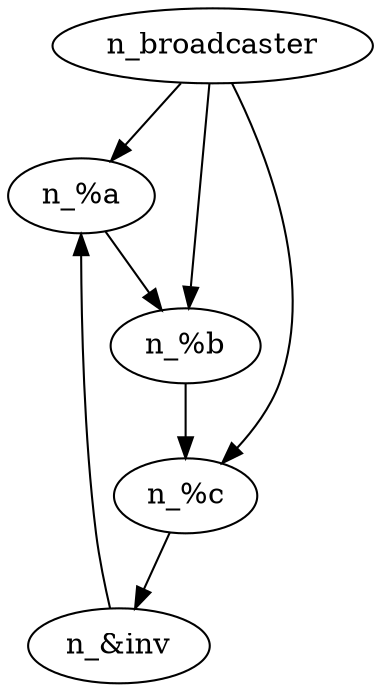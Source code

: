 digraph {
    "n_broadcaster" -> "n_%a"
    "n_broadcaster" -> "n_%b"
    "n_broadcaster" -> "n_%c"
    "n_%a" -> "n_%b"
    "n_%b" -> "n_%c"
    "n_%c" -> "n_&inv"
    "n_&inv" -> "n_%a"
}
